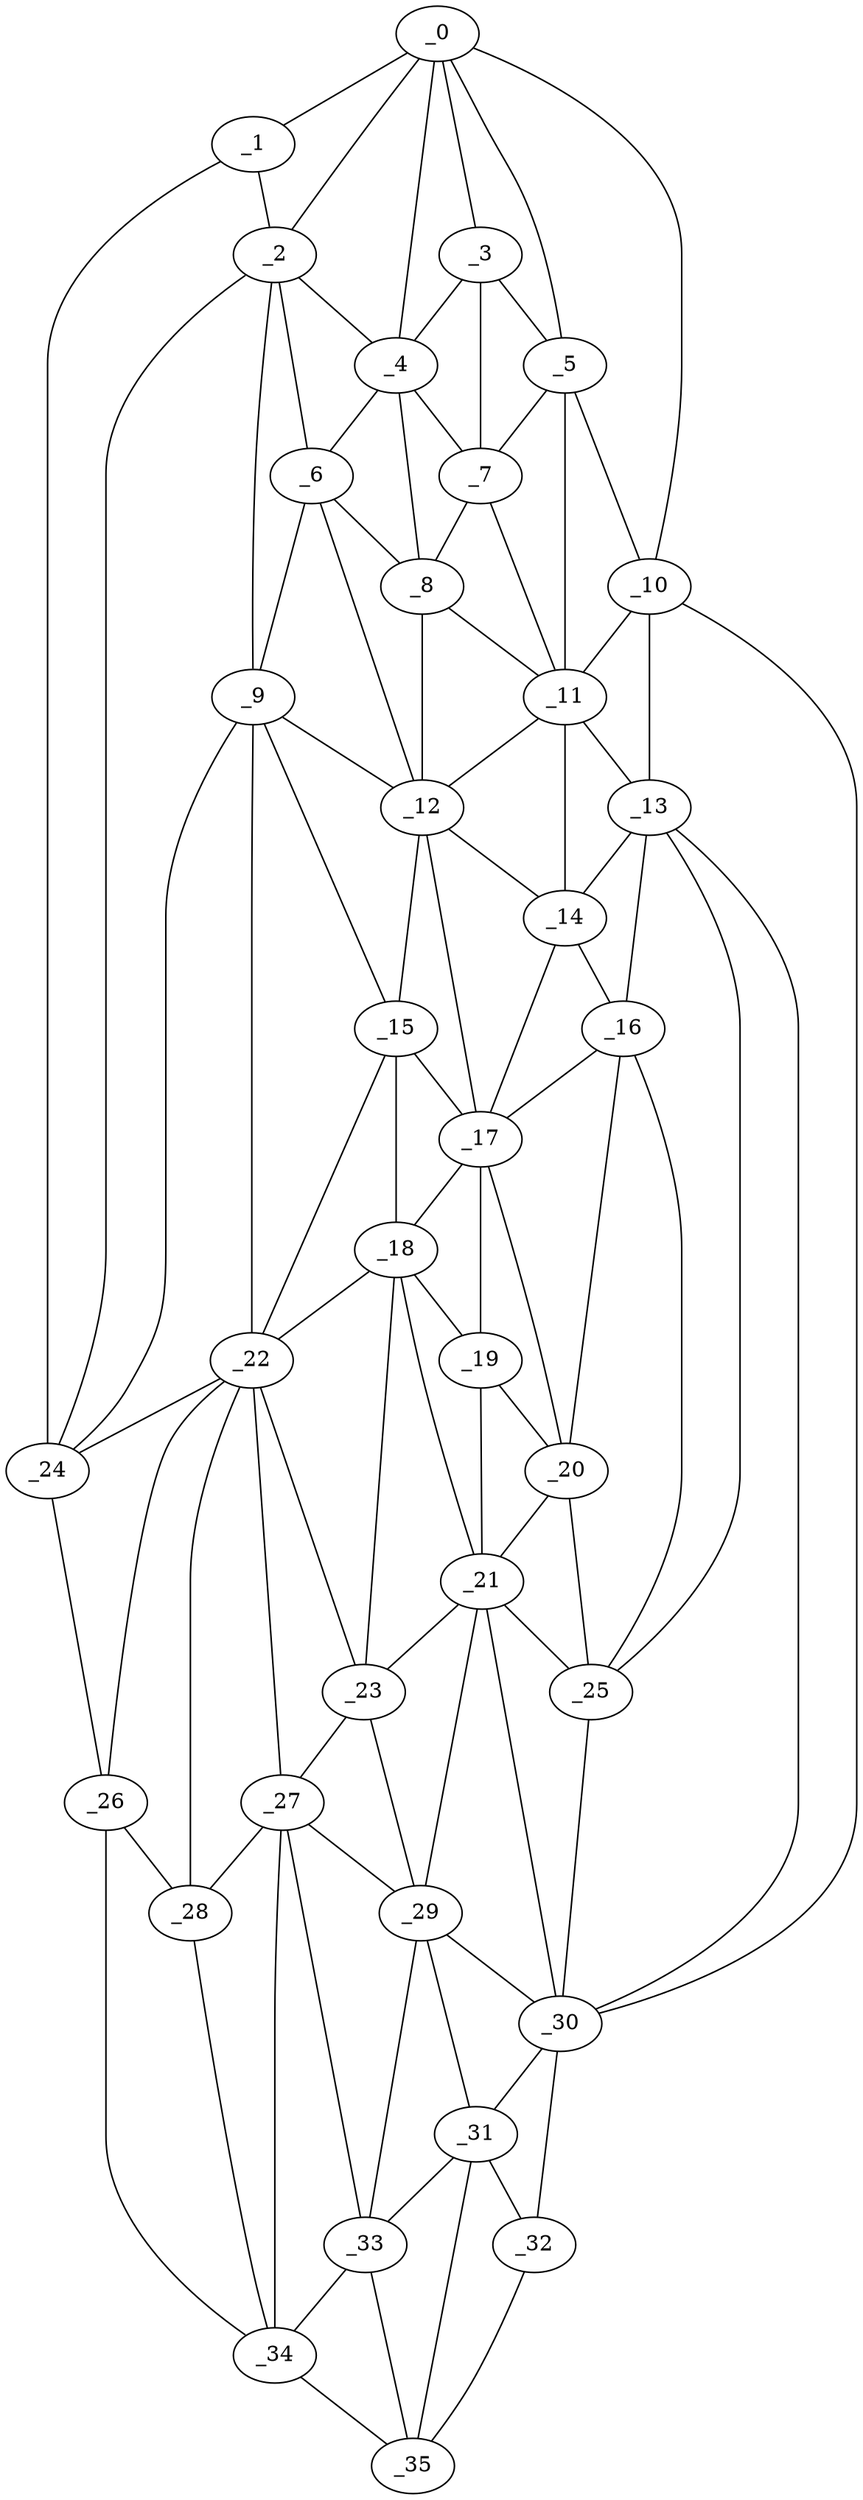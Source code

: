 graph "obj19__315.gxl" {
	_0	 [x=10,
		y=75];
	_1	 [x=12,
		y=62];
	_0 -- _1	 [valence=1];
	_2	 [x=19,
		y=59];
	_0 -- _2	 [valence=2];
	_3	 [x=31,
		y=84];
	_0 -- _3	 [valence=1];
	_4	 [x=34,
		y=73];
	_0 -- _4	 [valence=2];
	_5	 [x=35,
		y=89];
	_0 -- _5	 [valence=2];
	_10	 [x=44,
		y=102];
	_0 -- _10	 [valence=1];
	_1 -- _2	 [valence=2];
	_24	 [x=93,
		y=24];
	_1 -- _24	 [valence=1];
	_2 -- _4	 [valence=2];
	_6	 [x=36,
		y=65];
	_2 -- _6	 [valence=1];
	_9	 [x=43,
		y=57];
	_2 -- _9	 [valence=2];
	_2 -- _24	 [valence=1];
	_3 -- _4	 [valence=2];
	_3 -- _5	 [valence=2];
	_7	 [x=36,
		y=83];
	_3 -- _7	 [valence=1];
	_4 -- _6	 [valence=2];
	_4 -- _7	 [valence=2];
	_8	 [x=42,
		y=77];
	_4 -- _8	 [valence=2];
	_5 -- _7	 [valence=2];
	_5 -- _10	 [valence=1];
	_11	 [x=51,
		y=87];
	_5 -- _11	 [valence=2];
	_6 -- _8	 [valence=2];
	_6 -- _9	 [valence=2];
	_12	 [x=54,
		y=71];
	_6 -- _12	 [valence=2];
	_7 -- _8	 [valence=1];
	_7 -- _11	 [valence=1];
	_8 -- _11	 [valence=2];
	_8 -- _12	 [valence=2];
	_9 -- _12	 [valence=2];
	_15	 [x=60,
		y=58];
	_9 -- _15	 [valence=2];
	_22	 [x=88,
		y=31];
	_9 -- _22	 [valence=2];
	_9 -- _24	 [valence=2];
	_10 -- _11	 [valence=1];
	_13	 [x=56,
		y=97];
	_10 -- _13	 [valence=1];
	_30	 [x=106,
		y=80];
	_10 -- _30	 [valence=1];
	_11 -- _12	 [valence=1];
	_11 -- _13	 [valence=2];
	_14	 [x=59,
		y=85];
	_11 -- _14	 [valence=2];
	_12 -- _14	 [valence=2];
	_12 -- _15	 [valence=2];
	_17	 [x=69,
		y=74];
	_12 -- _17	 [valence=2];
	_13 -- _14	 [valence=1];
	_16	 [x=64,
		y=92];
	_13 -- _16	 [valence=2];
	_25	 [x=93,
		y=83];
	_13 -- _25	 [valence=2];
	_13 -- _30	 [valence=2];
	_14 -- _16	 [valence=2];
	_14 -- _17	 [valence=2];
	_15 -- _17	 [valence=1];
	_18	 [x=77,
		y=62];
	_15 -- _18	 [valence=2];
	_15 -- _22	 [valence=2];
	_16 -- _17	 [valence=1];
	_20	 [x=81,
		y=85];
	_16 -- _20	 [valence=2];
	_16 -- _25	 [valence=2];
	_17 -- _18	 [valence=2];
	_19	 [x=79,
		y=76];
	_17 -- _19	 [valence=1];
	_17 -- _20	 [valence=2];
	_18 -- _19	 [valence=2];
	_21	 [x=87,
		y=74];
	_18 -- _21	 [valence=2];
	_18 -- _22	 [valence=1];
	_23	 [x=88,
		y=58];
	_18 -- _23	 [valence=1];
	_19 -- _20	 [valence=1];
	_19 -- _21	 [valence=2];
	_20 -- _21	 [valence=2];
	_20 -- _25	 [valence=2];
	_21 -- _23	 [valence=2];
	_21 -- _25	 [valence=1];
	_29	 [x=104,
		y=62];
	_21 -- _29	 [valence=2];
	_21 -- _30	 [valence=2];
	_22 -- _23	 [valence=2];
	_22 -- _24	 [valence=2];
	_26	 [x=100,
		y=27];
	_22 -- _26	 [valence=2];
	_27	 [x=102,
		y=51];
	_22 -- _27	 [valence=1];
	_28	 [x=103,
		y=34];
	_22 -- _28	 [valence=2];
	_23 -- _27	 [valence=2];
	_23 -- _29	 [valence=2];
	_24 -- _26	 [valence=1];
	_25 -- _30	 [valence=2];
	_26 -- _28	 [valence=1];
	_34	 [x=122,
		y=38];
	_26 -- _34	 [valence=1];
	_27 -- _28	 [valence=1];
	_27 -- _29	 [valence=1];
	_33	 [x=115,
		y=56];
	_27 -- _33	 [valence=2];
	_27 -- _34	 [valence=1];
	_28 -- _34	 [valence=2];
	_29 -- _30	 [valence=2];
	_31	 [x=110,
		y=66];
	_29 -- _31	 [valence=1];
	_29 -- _33	 [valence=2];
	_30 -- _31	 [valence=2];
	_32	 [x=114,
		y=72];
	_30 -- _32	 [valence=1];
	_31 -- _32	 [valence=2];
	_31 -- _33	 [valence=2];
	_35	 [x=124,
		y=59];
	_31 -- _35	 [valence=2];
	_32 -- _35	 [valence=1];
	_33 -- _34	 [valence=1];
	_33 -- _35	 [valence=2];
	_34 -- _35	 [valence=1];
}
